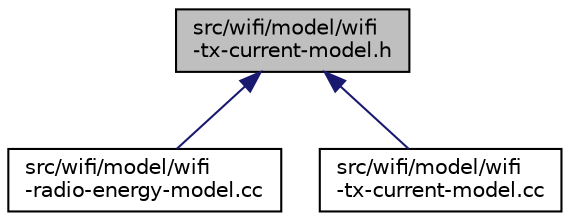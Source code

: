 digraph "src/wifi/model/wifi-tx-current-model.h"
{
 // LATEX_PDF_SIZE
  edge [fontname="Helvetica",fontsize="10",labelfontname="Helvetica",labelfontsize="10"];
  node [fontname="Helvetica",fontsize="10",shape=record];
  Node1 [label="src/wifi/model/wifi\l-tx-current-model.h",height=0.2,width=0.4,color="black", fillcolor="grey75", style="filled", fontcolor="black",tooltip=" "];
  Node1 -> Node2 [dir="back",color="midnightblue",fontsize="10",style="solid",fontname="Helvetica"];
  Node2 [label="src/wifi/model/wifi\l-radio-energy-model.cc",height=0.2,width=0.4,color="black", fillcolor="white", style="filled",URL="$wifi-radio-energy-model_8cc.html",tooltip=" "];
  Node1 -> Node3 [dir="back",color="midnightblue",fontsize="10",style="solid",fontname="Helvetica"];
  Node3 [label="src/wifi/model/wifi\l-tx-current-model.cc",height=0.2,width=0.4,color="black", fillcolor="white", style="filled",URL="$wifi-tx-current-model_8cc.html",tooltip=" "];
}
